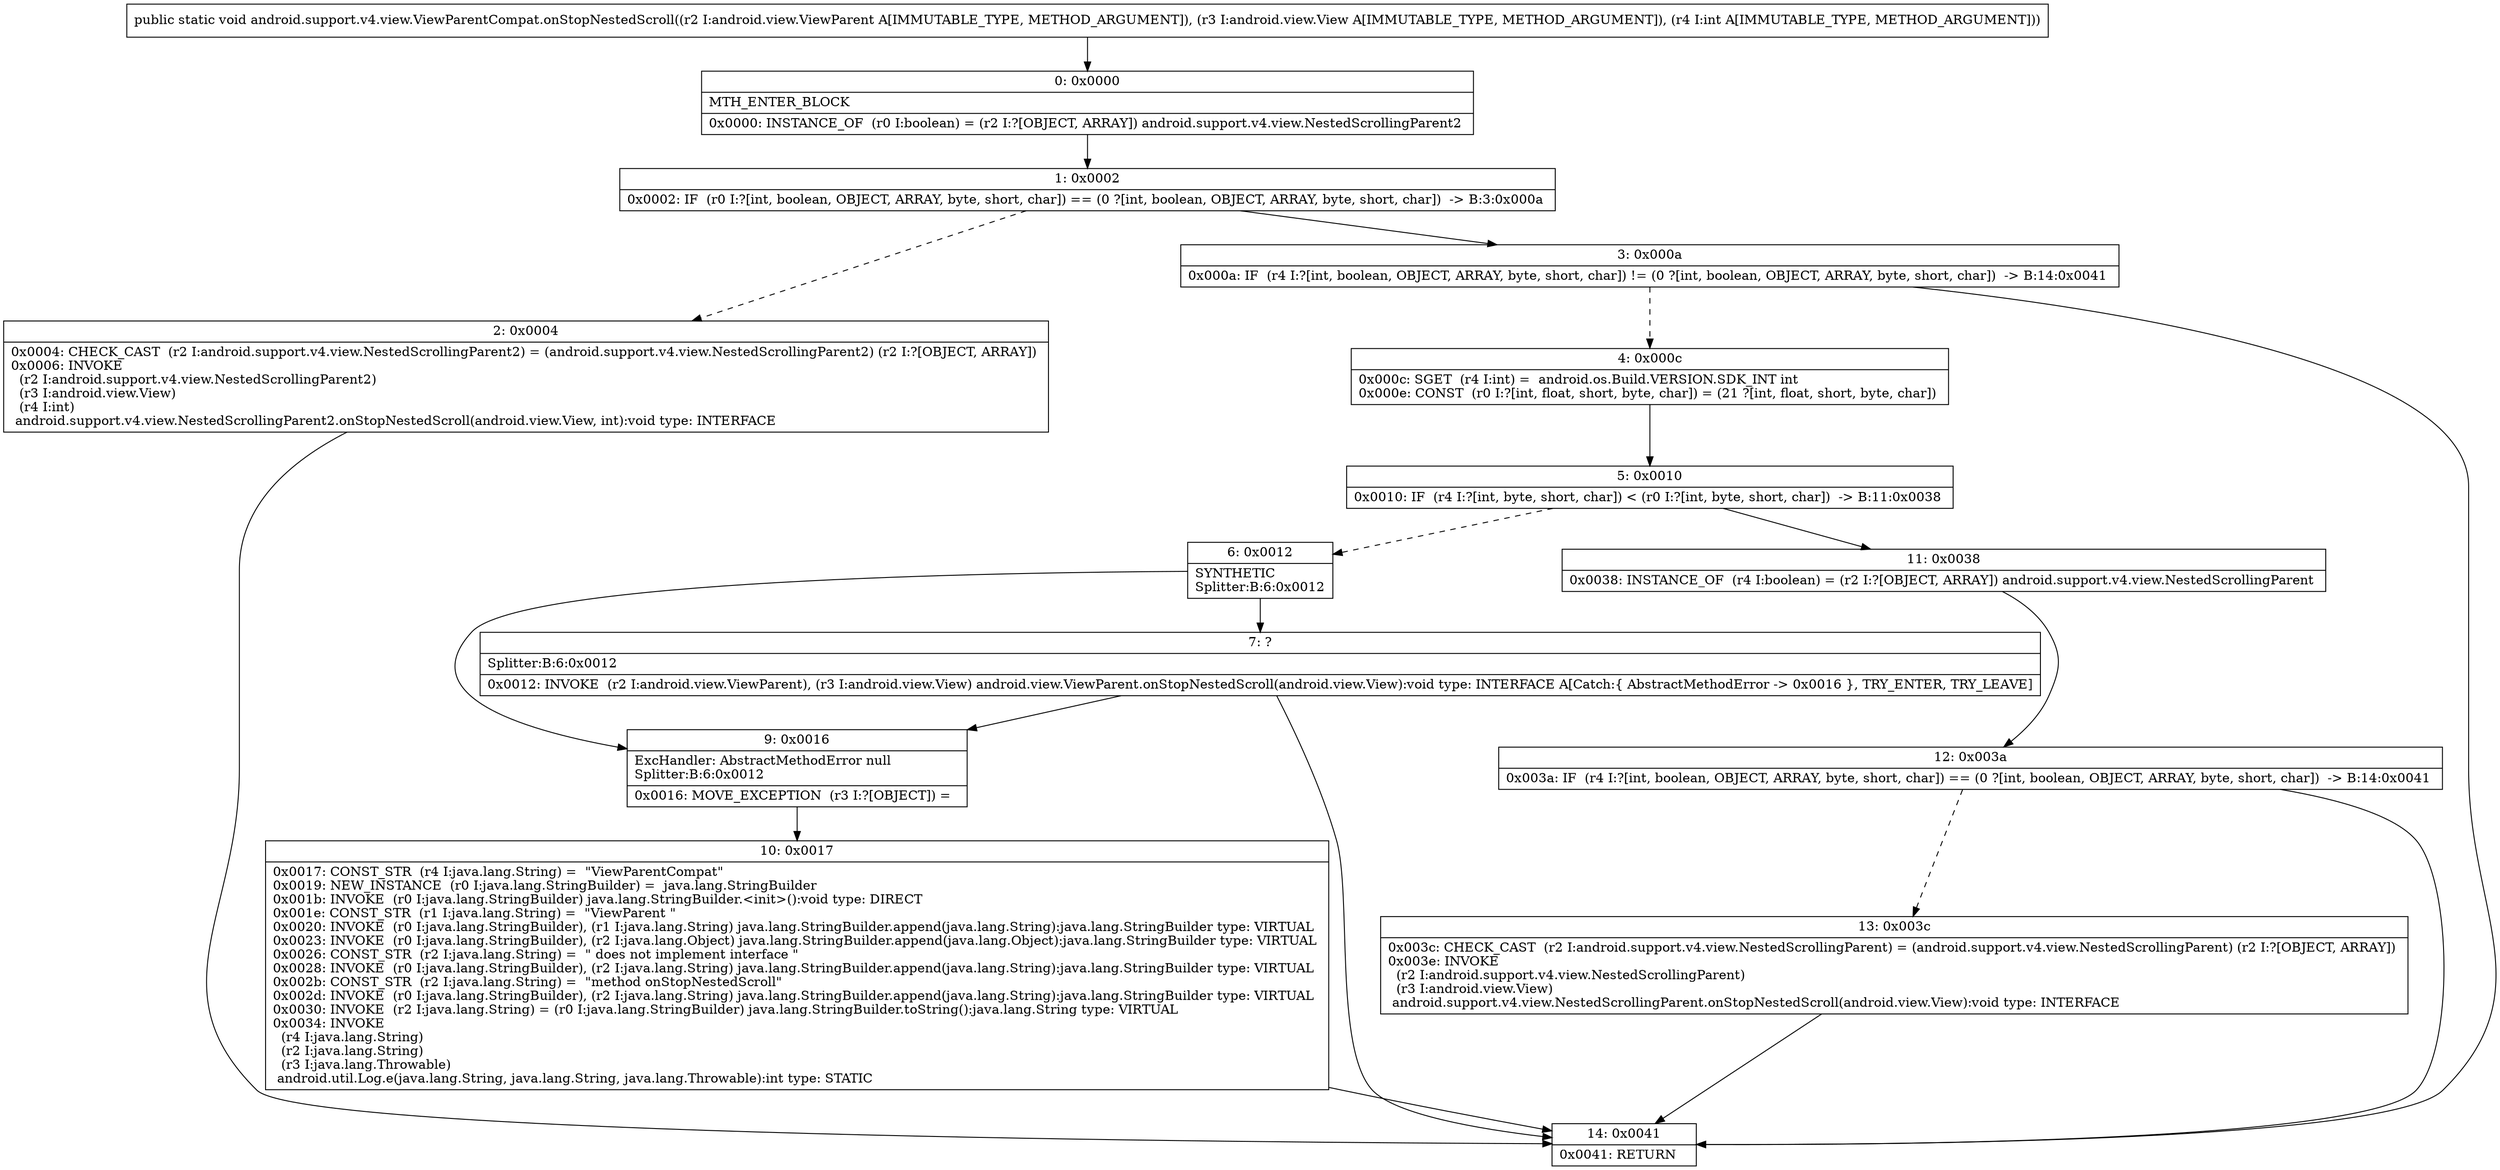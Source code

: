 digraph "CFG forandroid.support.v4.view.ViewParentCompat.onStopNestedScroll(Landroid\/view\/ViewParent;Landroid\/view\/View;I)V" {
Node_0 [shape=record,label="{0\:\ 0x0000|MTH_ENTER_BLOCK\l|0x0000: INSTANCE_OF  (r0 I:boolean) = (r2 I:?[OBJECT, ARRAY]) android.support.v4.view.NestedScrollingParent2 \l}"];
Node_1 [shape=record,label="{1\:\ 0x0002|0x0002: IF  (r0 I:?[int, boolean, OBJECT, ARRAY, byte, short, char]) == (0 ?[int, boolean, OBJECT, ARRAY, byte, short, char])  \-\> B:3:0x000a \l}"];
Node_2 [shape=record,label="{2\:\ 0x0004|0x0004: CHECK_CAST  (r2 I:android.support.v4.view.NestedScrollingParent2) = (android.support.v4.view.NestedScrollingParent2) (r2 I:?[OBJECT, ARRAY]) \l0x0006: INVOKE  \l  (r2 I:android.support.v4.view.NestedScrollingParent2)\l  (r3 I:android.view.View)\l  (r4 I:int)\l android.support.v4.view.NestedScrollingParent2.onStopNestedScroll(android.view.View, int):void type: INTERFACE \l}"];
Node_3 [shape=record,label="{3\:\ 0x000a|0x000a: IF  (r4 I:?[int, boolean, OBJECT, ARRAY, byte, short, char]) != (0 ?[int, boolean, OBJECT, ARRAY, byte, short, char])  \-\> B:14:0x0041 \l}"];
Node_4 [shape=record,label="{4\:\ 0x000c|0x000c: SGET  (r4 I:int) =  android.os.Build.VERSION.SDK_INT int \l0x000e: CONST  (r0 I:?[int, float, short, byte, char]) = (21 ?[int, float, short, byte, char]) \l}"];
Node_5 [shape=record,label="{5\:\ 0x0010|0x0010: IF  (r4 I:?[int, byte, short, char]) \< (r0 I:?[int, byte, short, char])  \-\> B:11:0x0038 \l}"];
Node_6 [shape=record,label="{6\:\ 0x0012|SYNTHETIC\lSplitter:B:6:0x0012\l}"];
Node_7 [shape=record,label="{7\:\ ?|Splitter:B:6:0x0012\l|0x0012: INVOKE  (r2 I:android.view.ViewParent), (r3 I:android.view.View) android.view.ViewParent.onStopNestedScroll(android.view.View):void type: INTERFACE A[Catch:\{ AbstractMethodError \-\> 0x0016 \}, TRY_ENTER, TRY_LEAVE]\l}"];
Node_9 [shape=record,label="{9\:\ 0x0016|ExcHandler: AbstractMethodError null\lSplitter:B:6:0x0012\l|0x0016: MOVE_EXCEPTION  (r3 I:?[OBJECT]) =  \l}"];
Node_10 [shape=record,label="{10\:\ 0x0017|0x0017: CONST_STR  (r4 I:java.lang.String) =  \"ViewParentCompat\" \l0x0019: NEW_INSTANCE  (r0 I:java.lang.StringBuilder) =  java.lang.StringBuilder \l0x001b: INVOKE  (r0 I:java.lang.StringBuilder) java.lang.StringBuilder.\<init\>():void type: DIRECT \l0x001e: CONST_STR  (r1 I:java.lang.String) =  \"ViewParent \" \l0x0020: INVOKE  (r0 I:java.lang.StringBuilder), (r1 I:java.lang.String) java.lang.StringBuilder.append(java.lang.String):java.lang.StringBuilder type: VIRTUAL \l0x0023: INVOKE  (r0 I:java.lang.StringBuilder), (r2 I:java.lang.Object) java.lang.StringBuilder.append(java.lang.Object):java.lang.StringBuilder type: VIRTUAL \l0x0026: CONST_STR  (r2 I:java.lang.String) =  \" does not implement interface \" \l0x0028: INVOKE  (r0 I:java.lang.StringBuilder), (r2 I:java.lang.String) java.lang.StringBuilder.append(java.lang.String):java.lang.StringBuilder type: VIRTUAL \l0x002b: CONST_STR  (r2 I:java.lang.String) =  \"method onStopNestedScroll\" \l0x002d: INVOKE  (r0 I:java.lang.StringBuilder), (r2 I:java.lang.String) java.lang.StringBuilder.append(java.lang.String):java.lang.StringBuilder type: VIRTUAL \l0x0030: INVOKE  (r2 I:java.lang.String) = (r0 I:java.lang.StringBuilder) java.lang.StringBuilder.toString():java.lang.String type: VIRTUAL \l0x0034: INVOKE  \l  (r4 I:java.lang.String)\l  (r2 I:java.lang.String)\l  (r3 I:java.lang.Throwable)\l android.util.Log.e(java.lang.String, java.lang.String, java.lang.Throwable):int type: STATIC \l}"];
Node_11 [shape=record,label="{11\:\ 0x0038|0x0038: INSTANCE_OF  (r4 I:boolean) = (r2 I:?[OBJECT, ARRAY]) android.support.v4.view.NestedScrollingParent \l}"];
Node_12 [shape=record,label="{12\:\ 0x003a|0x003a: IF  (r4 I:?[int, boolean, OBJECT, ARRAY, byte, short, char]) == (0 ?[int, boolean, OBJECT, ARRAY, byte, short, char])  \-\> B:14:0x0041 \l}"];
Node_13 [shape=record,label="{13\:\ 0x003c|0x003c: CHECK_CAST  (r2 I:android.support.v4.view.NestedScrollingParent) = (android.support.v4.view.NestedScrollingParent) (r2 I:?[OBJECT, ARRAY]) \l0x003e: INVOKE  \l  (r2 I:android.support.v4.view.NestedScrollingParent)\l  (r3 I:android.view.View)\l android.support.v4.view.NestedScrollingParent.onStopNestedScroll(android.view.View):void type: INTERFACE \l}"];
Node_14 [shape=record,label="{14\:\ 0x0041|0x0041: RETURN   \l}"];
MethodNode[shape=record,label="{public static void android.support.v4.view.ViewParentCompat.onStopNestedScroll((r2 I:android.view.ViewParent A[IMMUTABLE_TYPE, METHOD_ARGUMENT]), (r3 I:android.view.View A[IMMUTABLE_TYPE, METHOD_ARGUMENT]), (r4 I:int A[IMMUTABLE_TYPE, METHOD_ARGUMENT])) }"];
MethodNode -> Node_0;
Node_0 -> Node_1;
Node_1 -> Node_2[style=dashed];
Node_1 -> Node_3;
Node_2 -> Node_14;
Node_3 -> Node_4[style=dashed];
Node_3 -> Node_14;
Node_4 -> Node_5;
Node_5 -> Node_6[style=dashed];
Node_5 -> Node_11;
Node_6 -> Node_7;
Node_6 -> Node_9;
Node_7 -> Node_9;
Node_7 -> Node_14;
Node_9 -> Node_10;
Node_10 -> Node_14;
Node_11 -> Node_12;
Node_12 -> Node_13[style=dashed];
Node_12 -> Node_14;
Node_13 -> Node_14;
}

